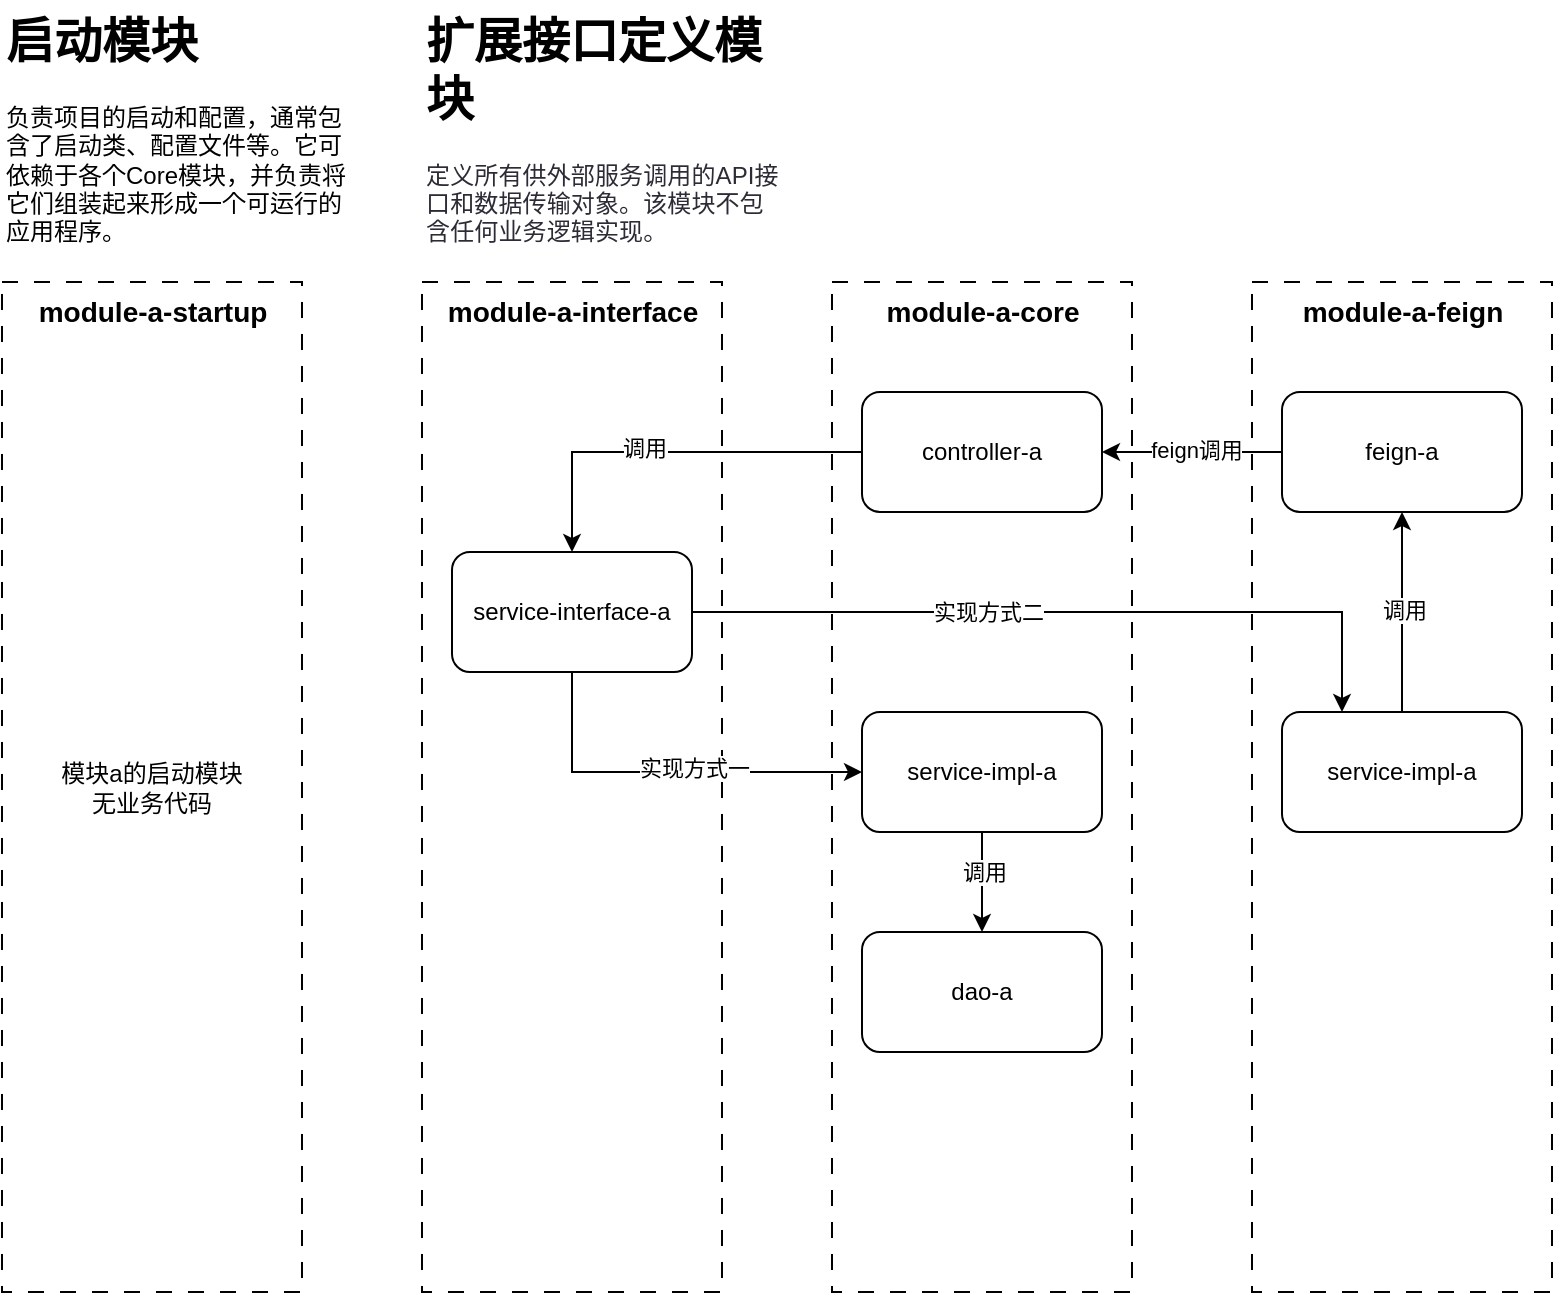 <mxfile version="27.1.6">
  <diagram name="第 1 页" id="6yrqHXIM9dVvDZcENDSQ">
    <mxGraphModel dx="994" dy="561" grid="1" gridSize="10" guides="1" tooltips="1" connect="1" arrows="1" fold="1" page="1" pageScale="1" pageWidth="1169" pageHeight="827" math="0" shadow="0">
      <root>
        <mxCell id="0" />
        <mxCell id="1" parent="0" />
        <mxCell id="tLNlHLiC8Rr5Cy1QvCgU-1" value="" style="rounded=0;whiteSpace=wrap;html=1;dashed=1;dashPattern=8 8;" vertex="1" parent="1">
          <mxGeometry x="805" y="201" width="150" height="505" as="geometry" />
        </mxCell>
        <mxCell id="tLNlHLiC8Rr5Cy1QvCgU-2" value="" style="rounded=0;whiteSpace=wrap;html=1;dashed=1;dashPattern=8 8;" vertex="1" parent="1">
          <mxGeometry x="595" y="201" width="150" height="505" as="geometry" />
        </mxCell>
        <mxCell id="tLNlHLiC8Rr5Cy1QvCgU-3" value="" style="rounded=0;whiteSpace=wrap;html=1;dashed=1;dashPattern=8 8;" vertex="1" parent="1">
          <mxGeometry x="390" y="201" width="150" height="505" as="geometry" />
        </mxCell>
        <mxCell id="tLNlHLiC8Rr5Cy1QvCgU-4" style="edgeStyle=orthogonalEdgeStyle;rounded=0;orthogonalLoop=1;jettySize=auto;html=1;exitX=0;exitY=0.5;exitDx=0;exitDy=0;" edge="1" parent="1" source="tLNlHLiC8Rr5Cy1QvCgU-6" target="tLNlHLiC8Rr5Cy1QvCgU-11">
          <mxGeometry relative="1" as="geometry" />
        </mxCell>
        <mxCell id="tLNlHLiC8Rr5Cy1QvCgU-5" value="调用" style="edgeLabel;html=1;align=center;verticalAlign=middle;resizable=0;points=[];" vertex="1" connectable="0" parent="tLNlHLiC8Rr5Cy1QvCgU-4">
          <mxGeometry x="0.118" y="-2" relative="1" as="geometry">
            <mxPoint as="offset" />
          </mxGeometry>
        </mxCell>
        <mxCell id="tLNlHLiC8Rr5Cy1QvCgU-6" value="&lt;span style=&quot;background-color: transparent; color: light-dark(rgb(0, 0, 0), rgb(255, 255, 255));&quot;&gt;controller-a&lt;/span&gt;" style="rounded=1;whiteSpace=wrap;html=1;" vertex="1" parent="1">
          <mxGeometry x="610" y="256" width="120" height="60" as="geometry" />
        </mxCell>
        <mxCell id="tLNlHLiC8Rr5Cy1QvCgU-7" style="edgeStyle=orthogonalEdgeStyle;rounded=0;orthogonalLoop=1;jettySize=auto;html=1;exitX=1;exitY=0.5;exitDx=0;exitDy=0;entryX=0.25;entryY=0;entryDx=0;entryDy=0;" edge="1" parent="1" source="tLNlHLiC8Rr5Cy1QvCgU-11" target="tLNlHLiC8Rr5Cy1QvCgU-21">
          <mxGeometry relative="1" as="geometry">
            <mxPoint x="670" y="416" as="targetPoint" />
          </mxGeometry>
        </mxCell>
        <mxCell id="tLNlHLiC8Rr5Cy1QvCgU-8" value="实现方式二" style="edgeLabel;html=1;align=center;verticalAlign=middle;resizable=0;points=[];" vertex="1" connectable="0" parent="tLNlHLiC8Rr5Cy1QvCgU-7">
          <mxGeometry x="-0.211" relative="1" as="geometry">
            <mxPoint as="offset" />
          </mxGeometry>
        </mxCell>
        <mxCell id="tLNlHLiC8Rr5Cy1QvCgU-9" style="edgeStyle=orthogonalEdgeStyle;rounded=0;orthogonalLoop=1;jettySize=auto;html=1;exitX=0.5;exitY=1;exitDx=0;exitDy=0;entryX=0;entryY=0.5;entryDx=0;entryDy=0;" edge="1" parent="1" source="tLNlHLiC8Rr5Cy1QvCgU-11" target="tLNlHLiC8Rr5Cy1QvCgU-14">
          <mxGeometry relative="1" as="geometry">
            <Array as="points">
              <mxPoint x="465" y="446" />
            </Array>
          </mxGeometry>
        </mxCell>
        <mxCell id="tLNlHLiC8Rr5Cy1QvCgU-10" value="实现方式一" style="edgeLabel;html=1;align=center;verticalAlign=middle;resizable=0;points=[];" vertex="1" connectable="0" parent="tLNlHLiC8Rr5Cy1QvCgU-9">
          <mxGeometry x="0.14" y="2" relative="1" as="geometry">
            <mxPoint as="offset" />
          </mxGeometry>
        </mxCell>
        <mxCell id="tLNlHLiC8Rr5Cy1QvCgU-11" value="&lt;span style=&quot;background-color: transparent; color: light-dark(rgb(0, 0, 0), rgb(255, 255, 255));&quot;&gt;service-&lt;/span&gt;&lt;span style=&quot;background-color: transparent; color: light-dark(rgb(0, 0, 0), rgb(255, 255, 255));&quot;&gt;interface-a&lt;/span&gt;" style="rounded=1;whiteSpace=wrap;html=1;" vertex="1" parent="1">
          <mxGeometry x="405" y="336" width="120" height="60" as="geometry" />
        </mxCell>
        <mxCell id="tLNlHLiC8Rr5Cy1QvCgU-12" style="edgeStyle=orthogonalEdgeStyle;rounded=0;orthogonalLoop=1;jettySize=auto;html=1;exitX=0.5;exitY=1;exitDx=0;exitDy=0;" edge="1" parent="1" source="tLNlHLiC8Rr5Cy1QvCgU-14" target="tLNlHLiC8Rr5Cy1QvCgU-24">
          <mxGeometry relative="1" as="geometry" />
        </mxCell>
        <mxCell id="tLNlHLiC8Rr5Cy1QvCgU-13" value="调用" style="edgeLabel;html=1;align=center;verticalAlign=middle;resizable=0;points=[];" vertex="1" connectable="0" parent="tLNlHLiC8Rr5Cy1QvCgU-12">
          <mxGeometry x="-0.2" y="1" relative="1" as="geometry">
            <mxPoint as="offset" />
          </mxGeometry>
        </mxCell>
        <mxCell id="tLNlHLiC8Rr5Cy1QvCgU-14" value="&lt;span style=&quot;background-color: transparent; color: light-dark(rgb(0, 0, 0), rgb(255, 255, 255));&quot;&gt;service-impl-a&lt;/span&gt;" style="rounded=1;whiteSpace=wrap;html=1;" vertex="1" parent="1">
          <mxGeometry x="610" y="416" width="120" height="60" as="geometry" />
        </mxCell>
        <mxCell id="tLNlHLiC8Rr5Cy1QvCgU-15" value="&lt;b&gt;&lt;font style=&quot;font-size: 14px;&quot;&gt;module-a-interface&lt;/font&gt;&lt;/b&gt;" style="text;html=1;align=center;verticalAlign=middle;whiteSpace=wrap;rounded=0;" vertex="1" parent="1">
          <mxGeometry x="398.75" y="201" width="132.5" height="30" as="geometry" />
        </mxCell>
        <mxCell id="tLNlHLiC8Rr5Cy1QvCgU-16" style="edgeStyle=orthogonalEdgeStyle;rounded=0;orthogonalLoop=1;jettySize=auto;html=1;exitX=0;exitY=0.5;exitDx=0;exitDy=0;" edge="1" parent="1" source="tLNlHLiC8Rr5Cy1QvCgU-18" target="tLNlHLiC8Rr5Cy1QvCgU-6">
          <mxGeometry relative="1" as="geometry" />
        </mxCell>
        <mxCell id="tLNlHLiC8Rr5Cy1QvCgU-17" value="feign调用" style="edgeLabel;html=1;align=center;verticalAlign=middle;resizable=0;points=[];" vertex="1" connectable="0" parent="tLNlHLiC8Rr5Cy1QvCgU-16">
          <mxGeometry x="-0.044" y="-1" relative="1" as="geometry">
            <mxPoint as="offset" />
          </mxGeometry>
        </mxCell>
        <mxCell id="tLNlHLiC8Rr5Cy1QvCgU-18" value="&lt;span style=&quot;background-color: transparent; color: light-dark(rgb(0, 0, 0), rgb(255, 255, 255));&quot;&gt;feign-a&lt;/span&gt;" style="rounded=1;whiteSpace=wrap;html=1;" vertex="1" parent="1">
          <mxGeometry x="820" y="256" width="120" height="60" as="geometry" />
        </mxCell>
        <mxCell id="tLNlHLiC8Rr5Cy1QvCgU-19" style="edgeStyle=orthogonalEdgeStyle;rounded=0;orthogonalLoop=1;jettySize=auto;html=1;exitX=0.5;exitY=0;exitDx=0;exitDy=0;entryX=0.5;entryY=1;entryDx=0;entryDy=0;" edge="1" parent="1" source="tLNlHLiC8Rr5Cy1QvCgU-21" target="tLNlHLiC8Rr5Cy1QvCgU-18">
          <mxGeometry relative="1" as="geometry" />
        </mxCell>
        <mxCell id="tLNlHLiC8Rr5Cy1QvCgU-20" value="调用" style="edgeLabel;html=1;align=center;verticalAlign=middle;resizable=0;points=[];" vertex="1" connectable="0" parent="tLNlHLiC8Rr5Cy1QvCgU-19">
          <mxGeometry x="0.02" y="-1" relative="1" as="geometry">
            <mxPoint as="offset" />
          </mxGeometry>
        </mxCell>
        <mxCell id="tLNlHLiC8Rr5Cy1QvCgU-21" value="&lt;span style=&quot;background-color: transparent; color: light-dark(rgb(0, 0, 0), rgb(255, 255, 255));&quot;&gt;service-impl-a&lt;/span&gt;" style="rounded=1;whiteSpace=wrap;html=1;" vertex="1" parent="1">
          <mxGeometry x="820" y="416" width="120" height="60" as="geometry" />
        </mxCell>
        <mxCell id="tLNlHLiC8Rr5Cy1QvCgU-22" value="&lt;b&gt;&lt;font style=&quot;font-size: 14px;&quot;&gt;module-a-core&lt;/font&gt;&lt;/b&gt;" style="text;html=1;align=center;verticalAlign=middle;whiteSpace=wrap;rounded=0;" vertex="1" parent="1">
          <mxGeometry x="603.75" y="201" width="132.5" height="30" as="geometry" />
        </mxCell>
        <mxCell id="tLNlHLiC8Rr5Cy1QvCgU-23" value="&lt;b&gt;&lt;font style=&quot;font-size: 14px;&quot;&gt;module-a-feign&lt;/font&gt;&lt;/b&gt;" style="text;html=1;align=center;verticalAlign=middle;whiteSpace=wrap;rounded=0;" vertex="1" parent="1">
          <mxGeometry x="813.75" y="201" width="132.5" height="30" as="geometry" />
        </mxCell>
        <mxCell id="tLNlHLiC8Rr5Cy1QvCgU-24" value="&lt;span style=&quot;background-color: transparent; color: light-dark(rgb(0, 0, 0), rgb(255, 255, 255));&quot;&gt;dao-a&lt;/span&gt;" style="rounded=1;whiteSpace=wrap;html=1;" vertex="1" parent="1">
          <mxGeometry x="610" y="526" width="120" height="60" as="geometry" />
        </mxCell>
        <mxCell id="tLNlHLiC8Rr5Cy1QvCgU-25" value="模块a的启动模块&lt;div&gt;无业务代码&lt;/div&gt;" style="rounded=0;whiteSpace=wrap;html=1;dashed=1;dashPattern=8 8;" vertex="1" parent="1">
          <mxGeometry x="180" y="201" width="150" height="505" as="geometry" />
        </mxCell>
        <mxCell id="tLNlHLiC8Rr5Cy1QvCgU-26" value="&lt;b&gt;&lt;font style=&quot;font-size: 14px;&quot;&gt;module-a-startup&lt;/font&gt;&lt;/b&gt;" style="text;html=1;align=center;verticalAlign=middle;whiteSpace=wrap;rounded=0;" vertex="1" parent="1">
          <mxGeometry x="188.75" y="201" width="132.5" height="30" as="geometry" />
        </mxCell>
        <mxCell id="tLNlHLiC8Rr5Cy1QvCgU-31" value="&lt;h1 style=&quot;margin-top: 0px;&quot;&gt;启动模块&lt;/h1&gt;&lt;p&gt;&lt;span style=&quot;text-align: center; background-color: transparent; color: light-dark(rgb(0, 0, 0), rgb(255, 255, 255));&quot;&gt;负责项目的启动和配置，通常包含了启动类、配置文件等。它可依赖于各个Core模块，并负责将它们组装起来形成一个可运行的应用程序。&lt;/span&gt;&lt;/p&gt;" style="text;html=1;whiteSpace=wrap;overflow=hidden;rounded=0;" vertex="1" parent="1">
          <mxGeometry x="180" y="60" width="180" height="120" as="geometry" />
        </mxCell>
        <mxCell id="tLNlHLiC8Rr5Cy1QvCgU-32" value="&lt;h1 style=&quot;margin-top: 0px;&quot;&gt;扩展接口定义模块&lt;/h1&gt;&lt;p&gt;&lt;span style=&quot;background-color: rgb(255, 255, 255); color: rgb(44, 44, 54); letter-spacing: 0.064px;&quot;&gt;&lt;font style=&quot;font-size: 12px;&quot; face=&quot;Helvetica&quot;&gt;定义所有供外部服务调用的API接口和数据传输对象。该模块不包含任何业务逻辑实现。&lt;/font&gt;&lt;/span&gt;&lt;/p&gt;" style="text;html=1;whiteSpace=wrap;overflow=hidden;rounded=0;" vertex="1" parent="1">
          <mxGeometry x="390" y="60" width="180" height="120" as="geometry" />
        </mxCell>
      </root>
    </mxGraphModel>
  </diagram>
</mxfile>
